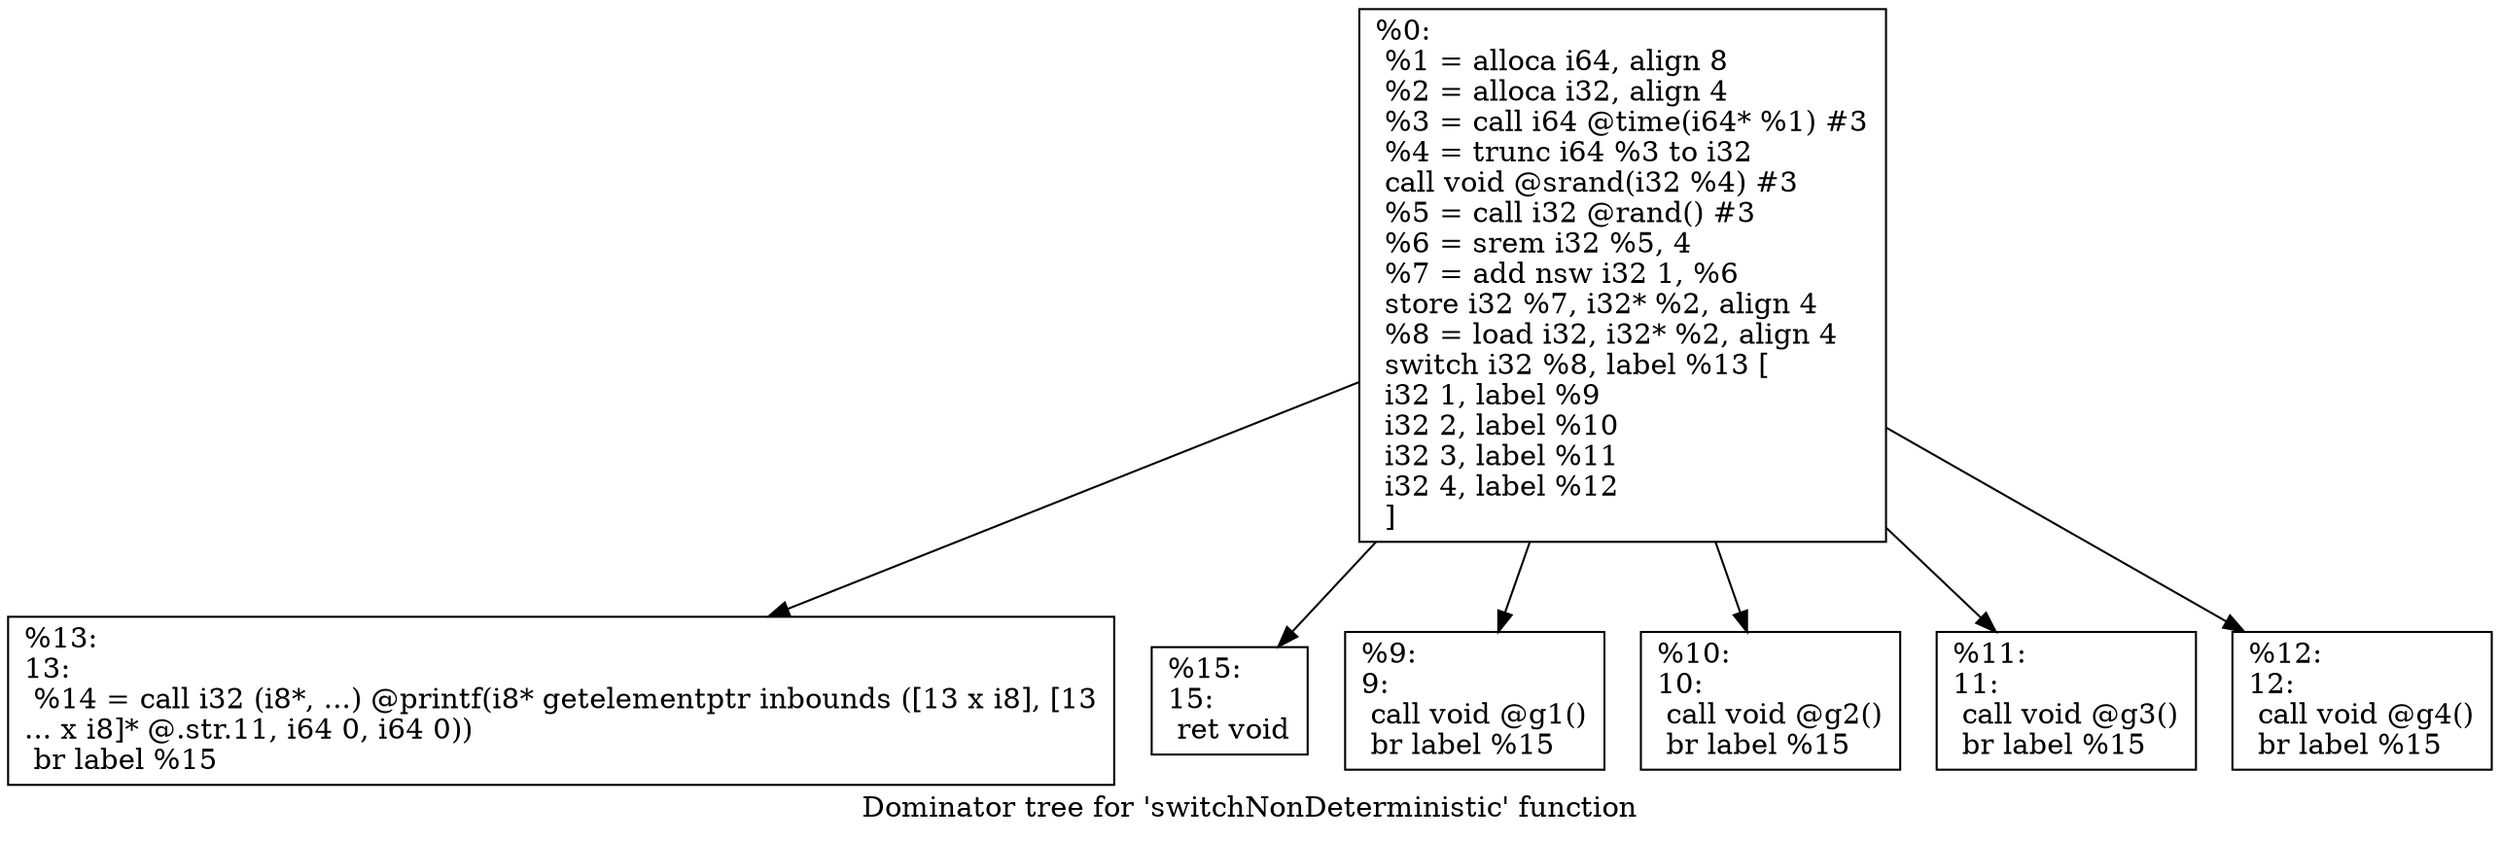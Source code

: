 digraph "Dominator tree for 'switchNonDeterministic' function" {
	label="Dominator tree for 'switchNonDeterministic' function";

	Node0x55e65c02d840 [shape=record,label="{%0:\l  %1 = alloca i64, align 8\l  %2 = alloca i32, align 4\l  %3 = call i64 @time(i64* %1) #3\l  %4 = trunc i64 %3 to i32\l  call void @srand(i32 %4) #3\l  %5 = call i32 @rand() #3\l  %6 = srem i32 %5, 4\l  %7 = add nsw i32 1, %6\l  store i32 %7, i32* %2, align 4\l  %8 = load i32, i32* %2, align 4\l  switch i32 %8, label %13 [\l    i32 1, label %9\l    i32 2, label %10\l    i32 3, label %11\l    i32 4, label %12\l  ]\l}"];
	Node0x55e65c02d840 -> Node0x55e65c02d8a0;
	Node0x55e65c02d840 -> Node0x55e65c02d900;
	Node0x55e65c02d840 -> Node0x55e65c02d960;
	Node0x55e65c02d840 -> Node0x55e65c02d9c0;
	Node0x55e65c02d840 -> Node0x55e65c02da20;
	Node0x55e65c02d840 -> Node0x55e65c02da80;
	Node0x55e65c02d8a0 [shape=record,label="{%13:\l13:                                               \l  %14 = call i32 (i8*, ...) @printf(i8* getelementptr inbounds ([13 x i8], [13\l... x i8]* @.str.11, i64 0, i64 0))\l  br label %15\l}"];
	Node0x55e65c02d900 [shape=record,label="{%15:\l15:                                               \l  ret void\l}"];
	Node0x55e65c02d960 [shape=record,label="{%9:\l9:                                                \l  call void @g1()\l  br label %15\l}"];
	Node0x55e65c02d9c0 [shape=record,label="{%10:\l10:                                               \l  call void @g2()\l  br label %15\l}"];
	Node0x55e65c02da20 [shape=record,label="{%11:\l11:                                               \l  call void @g3()\l  br label %15\l}"];
	Node0x55e65c02da80 [shape=record,label="{%12:\l12:                                               \l  call void @g4()\l  br label %15\l}"];
}
